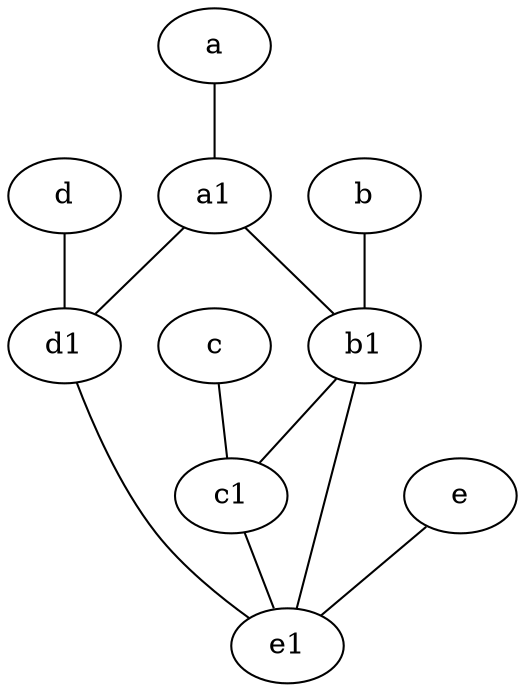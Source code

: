 graph {
	node [labelfontsize=50]
	d [labelfontsize=50 pos="2,5!"]
	a [labelfontsize=50 pos="8,2!"]
	d1 [labelfontsize=50 pos="3,5!"]
	c1 [labelfontsize=50 pos="4.5,3!"]
	b [labelfontsize=50 pos="10,4!"]
	c [labelfontsize=50 pos="4.5,2!"]
	b1 [labelfontsize=50 pos="9,4!"]
	e [labelfontsize=50 pos="7,9!"]
	a1 [labelfontsize=50 pos="8,3!"]
	e1 [labelfontsize=50 pos="7,7!"]
	a1 -- d1
	a1 -- b1
	c -- c1
	d -- d1
	b1 -- e1
	a -- a1
	b -- b1
	d1 -- e1
	e -- e1
	c1 -- e1
	b1 -- c1
}
